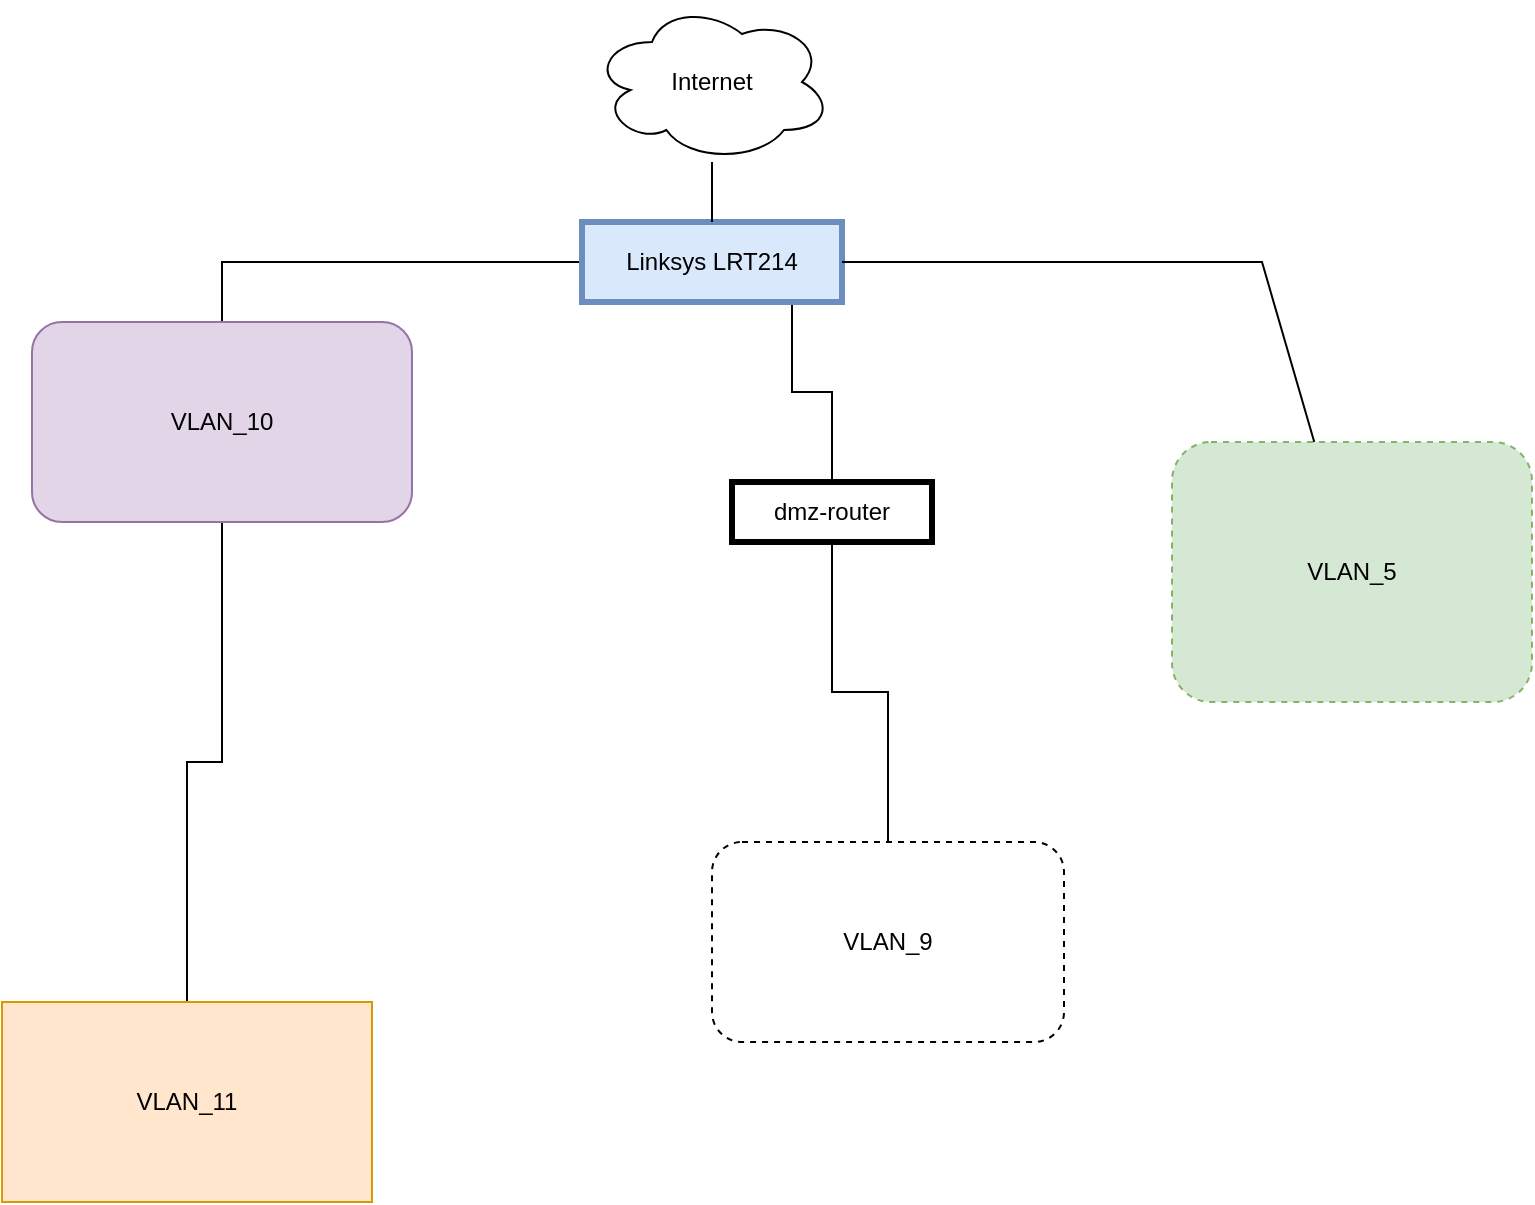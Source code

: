<mxfile version="28.2.7">
  <diagram name="Page-1" id="A5-di1jbfSgZtlbiAxzU">
    <mxGraphModel dx="1321" dy="948" grid="1" gridSize="10" guides="1" tooltips="1" connect="1" arrows="1" fold="1" page="1" pageScale="1" pageWidth="827" pageHeight="1169" math="0" shadow="0">
      <root>
        <mxCell id="0" />
        <mxCell id="1" parent="0" />
        <mxCell id="GGMlQo3JAWAbgcUU_75u-1" value="&lt;div&gt;Internet&lt;/div&gt;" style="ellipse;shape=cloud;whiteSpace=wrap;html=1;" parent="1" vertex="1">
          <mxGeometry x="330" y="30" width="120" height="80" as="geometry" />
        </mxCell>
        <mxCell id="nOJs0ttcWJyxmX2IfKug-4" style="edgeStyle=orthogonalEdgeStyle;rounded=0;orthogonalLoop=1;jettySize=auto;html=1;endArrow=none;endFill=0;" edge="1" parent="1" source="GGMlQo3JAWAbgcUU_75u-2" target="nOJs0ttcWJyxmX2IfKug-3">
          <mxGeometry relative="1" as="geometry" />
        </mxCell>
        <mxCell id="nOJs0ttcWJyxmX2IfKug-11" style="edgeStyle=orthogonalEdgeStyle;rounded=0;orthogonalLoop=1;jettySize=auto;html=1;endArrow=none;endFill=0;" edge="1" parent="1" source="GGMlQo3JAWAbgcUU_75u-2" target="nOJs0ttcWJyxmX2IfKug-10">
          <mxGeometry relative="1" as="geometry">
            <Array as="points">
              <mxPoint x="430" y="225" />
              <mxPoint x="450" y="225" />
            </Array>
          </mxGeometry>
        </mxCell>
        <mxCell id="GGMlQo3JAWAbgcUU_75u-2" value="Linksys&amp;nbsp;LRT214" style="rounded=0;whiteSpace=wrap;html=1;fillColor=#dae8fc;strokeColor=#6c8ebf;strokeWidth=3;" parent="1" vertex="1">
          <mxGeometry x="325" y="140" width="130" height="40" as="geometry" />
        </mxCell>
        <mxCell id="Ashis0YqYYxl_0CrlUdH-1" value="" style="endArrow=none;html=1;rounded=0;" parent="1" source="GGMlQo3JAWAbgcUU_75u-2" target="GGMlQo3JAWAbgcUU_75u-1" edge="1">
          <mxGeometry width="50" height="50" relative="1" as="geometry">
            <mxPoint x="540" y="180" as="sourcePoint" />
            <mxPoint x="640" y="120" as="targetPoint" />
          </mxGeometry>
        </mxCell>
        <mxCell id="nOJs0ttcWJyxmX2IfKug-1" value="&lt;div&gt;VLAN_5&lt;/div&gt;" style="rounded=1;whiteSpace=wrap;html=1;fillColor=#d5e8d4;strokeColor=#82b366;dashed=1;" vertex="1" parent="1">
          <mxGeometry x="620" y="250" width="180" height="130" as="geometry" />
        </mxCell>
        <mxCell id="nOJs0ttcWJyxmX2IfKug-2" value="" style="endArrow=none;html=1;rounded=0;" edge="1" parent="1" source="nOJs0ttcWJyxmX2IfKug-1" target="GGMlQo3JAWAbgcUU_75u-2">
          <mxGeometry width="50" height="50" relative="1" as="geometry">
            <mxPoint x="390" y="520" as="sourcePoint" />
            <mxPoint x="440" y="470" as="targetPoint" />
            <Array as="points">
              <mxPoint x="665" y="160" />
            </Array>
          </mxGeometry>
        </mxCell>
        <mxCell id="nOJs0ttcWJyxmX2IfKug-9" style="edgeStyle=orthogonalEdgeStyle;rounded=0;orthogonalLoop=1;jettySize=auto;html=1;endArrow=none;endFill=0;" edge="1" parent="1" source="nOJs0ttcWJyxmX2IfKug-3" target="nOJs0ttcWJyxmX2IfKug-5">
          <mxGeometry relative="1" as="geometry" />
        </mxCell>
        <mxCell id="nOJs0ttcWJyxmX2IfKug-3" value="VLAN_10" style="rounded=1;whiteSpace=wrap;html=1;fillColor=#e1d5e7;strokeColor=#9673a6;gradientColor=none;" vertex="1" parent="1">
          <mxGeometry x="50" y="190" width="190" height="100" as="geometry" />
        </mxCell>
        <mxCell id="nOJs0ttcWJyxmX2IfKug-5" value="VLAN_11" style="rounded=0;whiteSpace=wrap;html=1;fillColor=#ffe6cc;strokeColor=#d79b00;" vertex="1" parent="1">
          <mxGeometry x="35" y="530" width="185" height="100" as="geometry" />
        </mxCell>
        <mxCell id="nOJs0ttcWJyxmX2IfKug-6" value="VLAN_9" style="rounded=1;whiteSpace=wrap;html=1;dashed=1;" vertex="1" parent="1">
          <mxGeometry x="390" y="450" width="176" height="100" as="geometry" />
        </mxCell>
        <mxCell id="nOJs0ttcWJyxmX2IfKug-12" style="edgeStyle=orthogonalEdgeStyle;rounded=0;orthogonalLoop=1;jettySize=auto;html=1;endArrow=none;endFill=0;" edge="1" parent="1" source="nOJs0ttcWJyxmX2IfKug-10" target="nOJs0ttcWJyxmX2IfKug-6">
          <mxGeometry relative="1" as="geometry" />
        </mxCell>
        <mxCell id="nOJs0ttcWJyxmX2IfKug-10" value="dmz-router" style="rounded=0;whiteSpace=wrap;html=1;strokeWidth=3;" vertex="1" parent="1">
          <mxGeometry x="400" y="270" width="100" height="30" as="geometry" />
        </mxCell>
      </root>
    </mxGraphModel>
  </diagram>
</mxfile>
